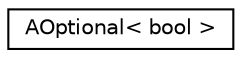 digraph "Graphical Class Hierarchy"
{
 // LATEX_PDF_SIZE
  edge [fontname="Helvetica",fontsize="10",labelfontname="Helvetica",labelfontsize="10"];
  node [fontname="Helvetica",fontsize="10",shape=record];
  rankdir="LR";
  Node0 [label="AOptional\< bool \>",height=0.2,width=0.4,color="black", fillcolor="white", style="filled",URL="$classAOptional.html",tooltip=" "];
}
